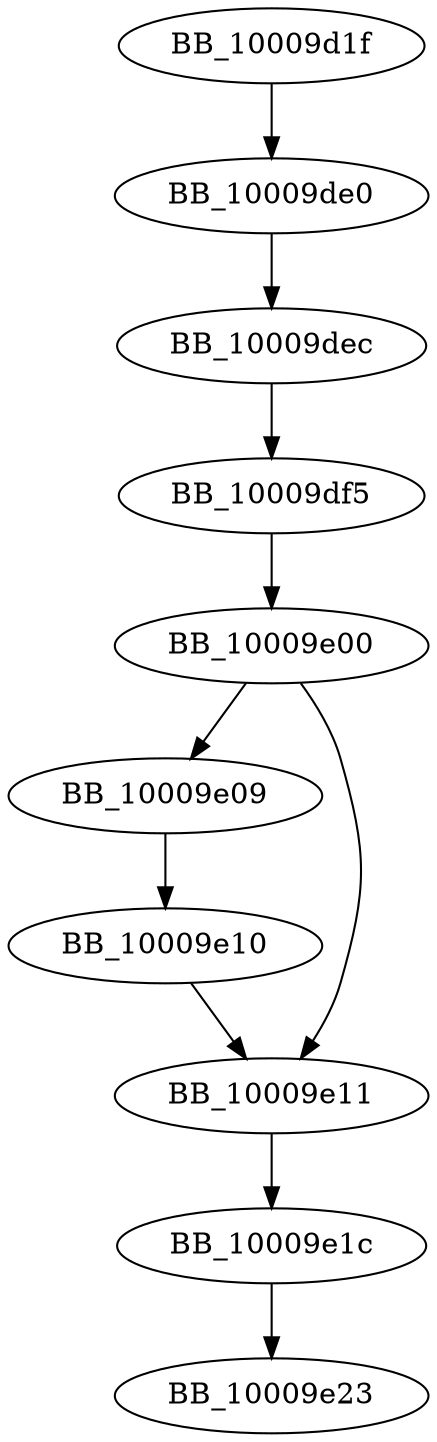 DiGraph ___report_gsfailure{
BB_10009d1f->BB_10009de0
BB_10009de0->BB_10009dec
BB_10009dec->BB_10009df5
BB_10009df5->BB_10009e00
BB_10009e00->BB_10009e09
BB_10009e00->BB_10009e11
BB_10009e09->BB_10009e10
BB_10009e10->BB_10009e11
BB_10009e11->BB_10009e1c
BB_10009e1c->BB_10009e23
}
